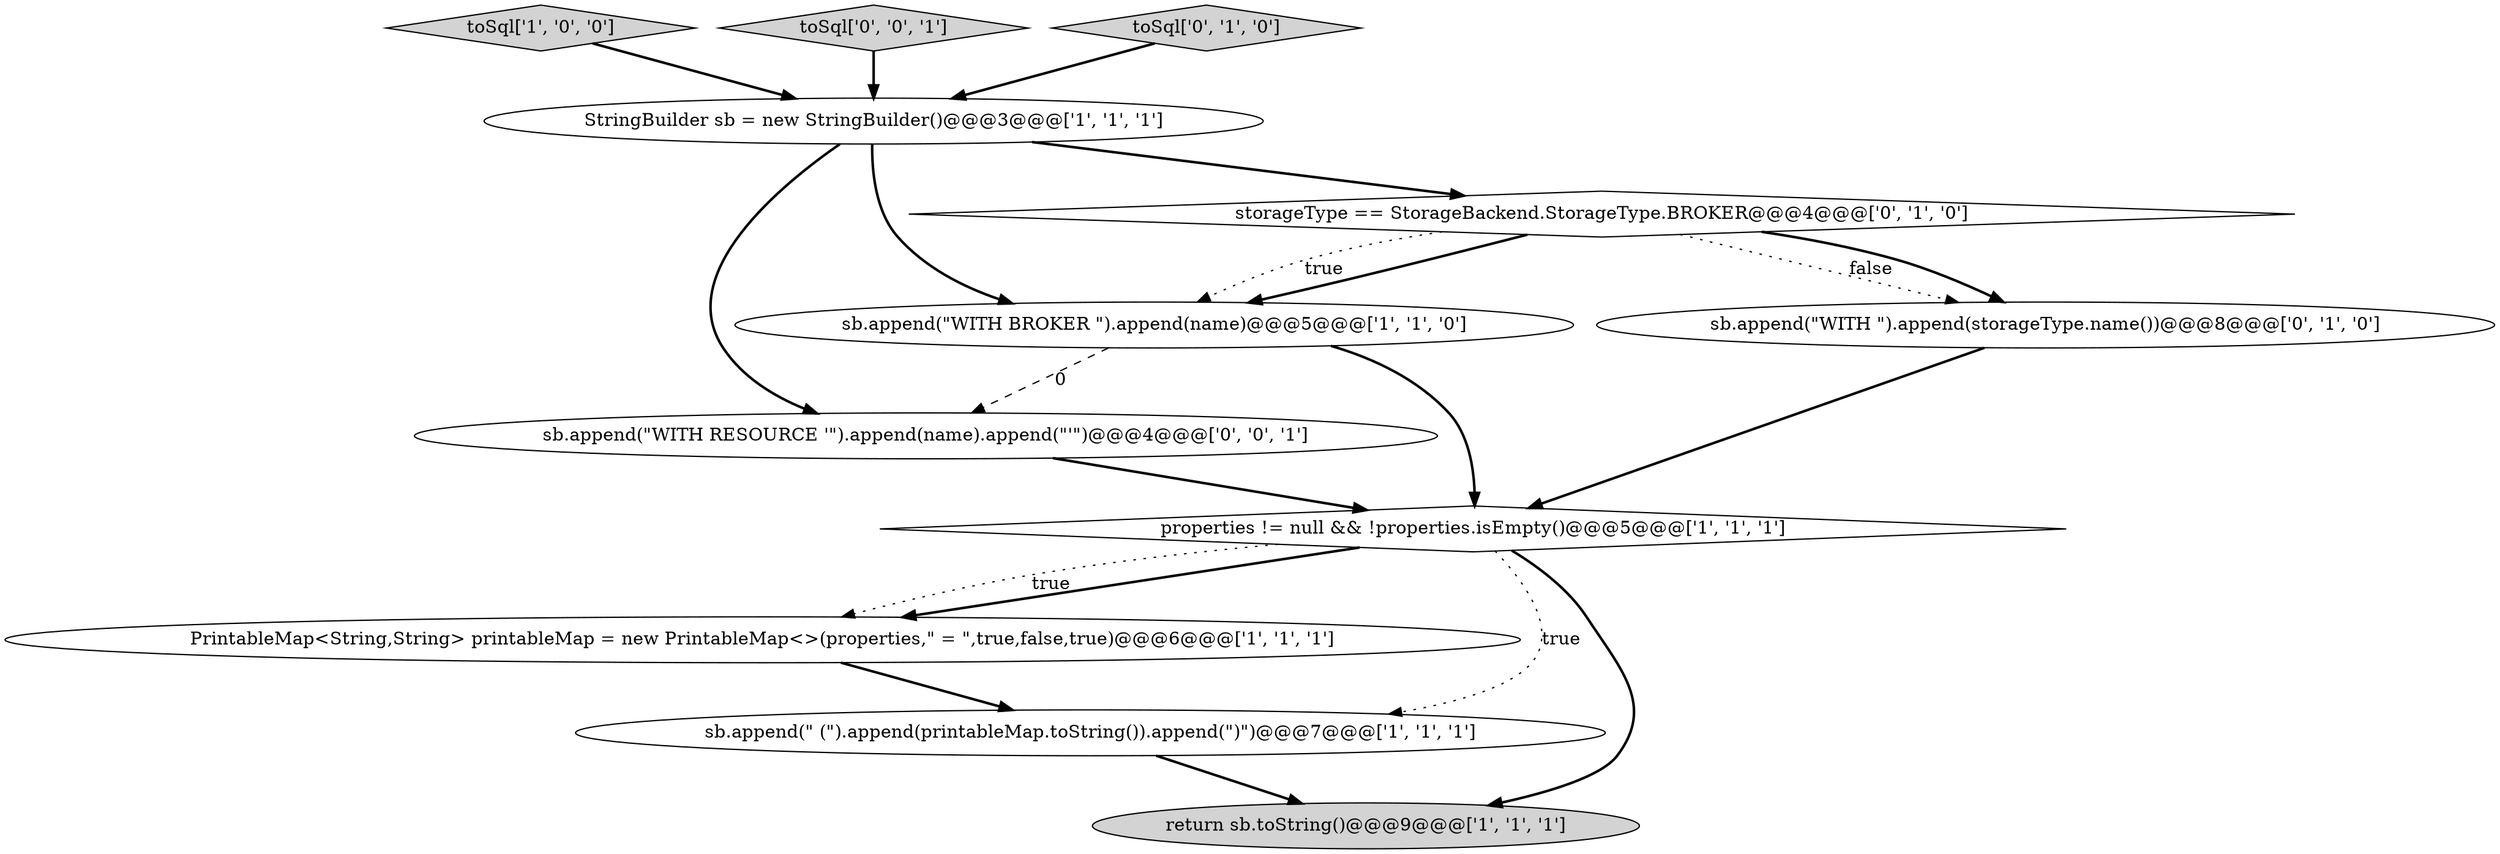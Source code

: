digraph {
1 [style = filled, label = "sb.append(\" (\").append(printableMap.toString()).append(\")\")@@@7@@@['1', '1', '1']", fillcolor = white, shape = ellipse image = "AAA0AAABBB1BBB"];
0 [style = filled, label = "toSql['1', '0', '0']", fillcolor = lightgray, shape = diamond image = "AAA0AAABBB1BBB"];
4 [style = filled, label = "StringBuilder sb = new StringBuilder()@@@3@@@['1', '1', '1']", fillcolor = white, shape = ellipse image = "AAA0AAABBB1BBB"];
10 [style = filled, label = "sb.append(\"WITH RESOURCE '\").append(name).append(\"'\")@@@4@@@['0', '0', '1']", fillcolor = white, shape = ellipse image = "AAA0AAABBB3BBB"];
11 [style = filled, label = "toSql['0', '0', '1']", fillcolor = lightgray, shape = diamond image = "AAA0AAABBB3BBB"];
8 [style = filled, label = "storageType == StorageBackend.StorageType.BROKER@@@4@@@['0', '1', '0']", fillcolor = white, shape = diamond image = "AAA1AAABBB2BBB"];
7 [style = filled, label = "toSql['0', '1', '0']", fillcolor = lightgray, shape = diamond image = "AAA0AAABBB2BBB"];
5 [style = filled, label = "sb.append(\"WITH BROKER \").append(name)@@@5@@@['1', '1', '0']", fillcolor = white, shape = ellipse image = "AAA0AAABBB1BBB"];
9 [style = filled, label = "sb.append(\"WITH \").append(storageType.name())@@@8@@@['0', '1', '0']", fillcolor = white, shape = ellipse image = "AAA1AAABBB2BBB"];
6 [style = filled, label = "PrintableMap<String,String> printableMap = new PrintableMap<>(properties,\" = \",true,false,true)@@@6@@@['1', '1', '1']", fillcolor = white, shape = ellipse image = "AAA0AAABBB1BBB"];
2 [style = filled, label = "properties != null && !properties.isEmpty()@@@5@@@['1', '1', '1']", fillcolor = white, shape = diamond image = "AAA0AAABBB1BBB"];
3 [style = filled, label = "return sb.toString()@@@9@@@['1', '1', '1']", fillcolor = lightgray, shape = ellipse image = "AAA0AAABBB1BBB"];
5->2 [style = bold, label=""];
4->5 [style = bold, label=""];
2->6 [style = bold, label=""];
4->10 [style = bold, label=""];
2->1 [style = dotted, label="true"];
9->2 [style = bold, label=""];
5->10 [style = dashed, label="0"];
1->3 [style = bold, label=""];
8->9 [style = dotted, label="false"];
11->4 [style = bold, label=""];
2->6 [style = dotted, label="true"];
0->4 [style = bold, label=""];
4->8 [style = bold, label=""];
8->9 [style = bold, label=""];
8->5 [style = bold, label=""];
7->4 [style = bold, label=""];
10->2 [style = bold, label=""];
6->1 [style = bold, label=""];
2->3 [style = bold, label=""];
8->5 [style = dotted, label="true"];
}

